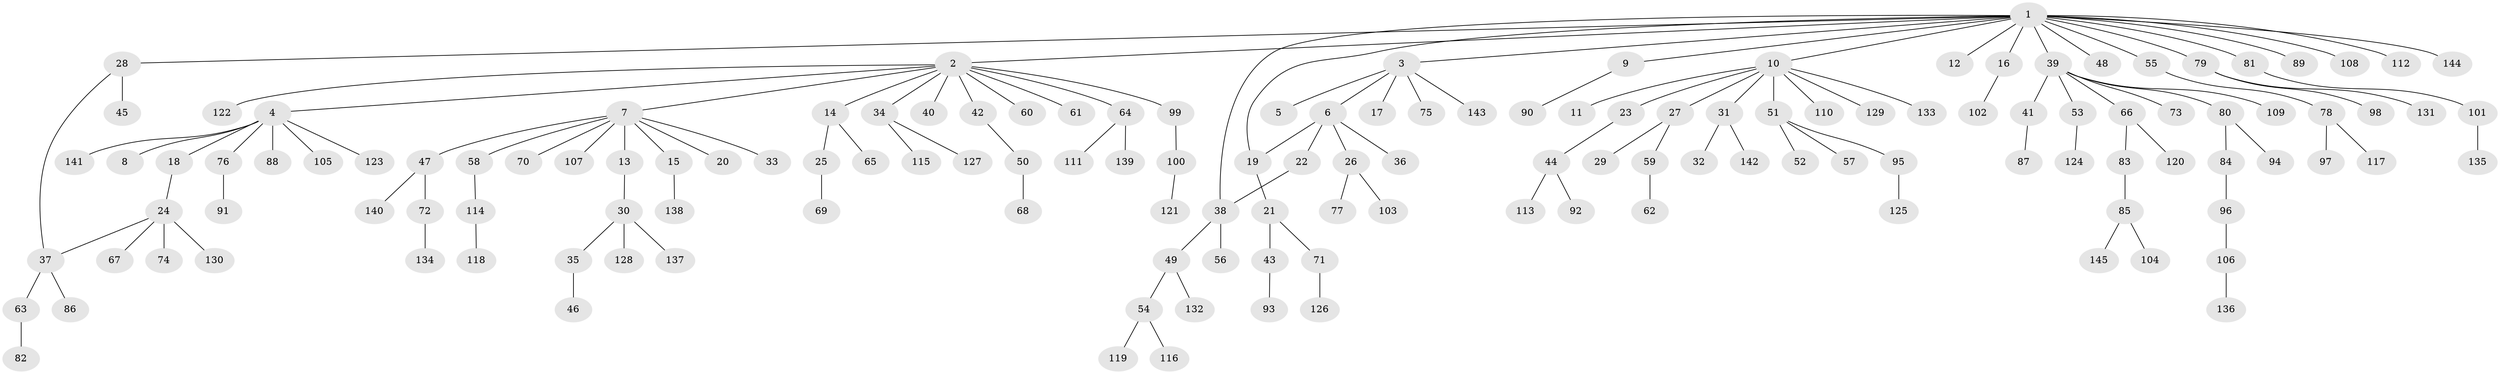 // Generated by graph-tools (version 1.1) at 2025/35/03/09/25 02:35:43]
// undirected, 145 vertices, 147 edges
graph export_dot {
graph [start="1"]
  node [color=gray90,style=filled];
  1;
  2;
  3;
  4;
  5;
  6;
  7;
  8;
  9;
  10;
  11;
  12;
  13;
  14;
  15;
  16;
  17;
  18;
  19;
  20;
  21;
  22;
  23;
  24;
  25;
  26;
  27;
  28;
  29;
  30;
  31;
  32;
  33;
  34;
  35;
  36;
  37;
  38;
  39;
  40;
  41;
  42;
  43;
  44;
  45;
  46;
  47;
  48;
  49;
  50;
  51;
  52;
  53;
  54;
  55;
  56;
  57;
  58;
  59;
  60;
  61;
  62;
  63;
  64;
  65;
  66;
  67;
  68;
  69;
  70;
  71;
  72;
  73;
  74;
  75;
  76;
  77;
  78;
  79;
  80;
  81;
  82;
  83;
  84;
  85;
  86;
  87;
  88;
  89;
  90;
  91;
  92;
  93;
  94;
  95;
  96;
  97;
  98;
  99;
  100;
  101;
  102;
  103;
  104;
  105;
  106;
  107;
  108;
  109;
  110;
  111;
  112;
  113;
  114;
  115;
  116;
  117;
  118;
  119;
  120;
  121;
  122;
  123;
  124;
  125;
  126;
  127;
  128;
  129;
  130;
  131;
  132;
  133;
  134;
  135;
  136;
  137;
  138;
  139;
  140;
  141;
  142;
  143;
  144;
  145;
  1 -- 2;
  1 -- 3;
  1 -- 9;
  1 -- 10;
  1 -- 12;
  1 -- 16;
  1 -- 19;
  1 -- 28;
  1 -- 38;
  1 -- 39;
  1 -- 48;
  1 -- 55;
  1 -- 79;
  1 -- 81;
  1 -- 89;
  1 -- 108;
  1 -- 112;
  1 -- 144;
  2 -- 4;
  2 -- 7;
  2 -- 14;
  2 -- 34;
  2 -- 40;
  2 -- 42;
  2 -- 60;
  2 -- 61;
  2 -- 64;
  2 -- 99;
  2 -- 122;
  3 -- 5;
  3 -- 6;
  3 -- 17;
  3 -- 75;
  3 -- 143;
  4 -- 8;
  4 -- 18;
  4 -- 76;
  4 -- 88;
  4 -- 105;
  4 -- 123;
  4 -- 141;
  6 -- 19;
  6 -- 22;
  6 -- 26;
  6 -- 36;
  7 -- 13;
  7 -- 15;
  7 -- 20;
  7 -- 33;
  7 -- 47;
  7 -- 58;
  7 -- 70;
  7 -- 107;
  9 -- 90;
  10 -- 11;
  10 -- 23;
  10 -- 27;
  10 -- 31;
  10 -- 51;
  10 -- 110;
  10 -- 129;
  10 -- 133;
  13 -- 30;
  14 -- 25;
  14 -- 65;
  15 -- 138;
  16 -- 102;
  18 -- 24;
  19 -- 21;
  21 -- 43;
  21 -- 71;
  22 -- 38;
  23 -- 44;
  24 -- 37;
  24 -- 67;
  24 -- 74;
  24 -- 130;
  25 -- 69;
  26 -- 77;
  26 -- 103;
  27 -- 29;
  27 -- 59;
  28 -- 37;
  28 -- 45;
  30 -- 35;
  30 -- 128;
  30 -- 137;
  31 -- 32;
  31 -- 142;
  34 -- 115;
  34 -- 127;
  35 -- 46;
  37 -- 63;
  37 -- 86;
  38 -- 49;
  38 -- 56;
  39 -- 41;
  39 -- 53;
  39 -- 66;
  39 -- 73;
  39 -- 80;
  39 -- 109;
  41 -- 87;
  42 -- 50;
  43 -- 93;
  44 -- 92;
  44 -- 113;
  47 -- 72;
  47 -- 140;
  49 -- 54;
  49 -- 132;
  50 -- 68;
  51 -- 52;
  51 -- 57;
  51 -- 95;
  53 -- 124;
  54 -- 116;
  54 -- 119;
  55 -- 78;
  58 -- 114;
  59 -- 62;
  63 -- 82;
  64 -- 111;
  64 -- 139;
  66 -- 83;
  66 -- 120;
  71 -- 126;
  72 -- 134;
  76 -- 91;
  78 -- 97;
  78 -- 117;
  79 -- 98;
  79 -- 131;
  80 -- 84;
  80 -- 94;
  81 -- 101;
  83 -- 85;
  84 -- 96;
  85 -- 104;
  85 -- 145;
  95 -- 125;
  96 -- 106;
  99 -- 100;
  100 -- 121;
  101 -- 135;
  106 -- 136;
  114 -- 118;
}
